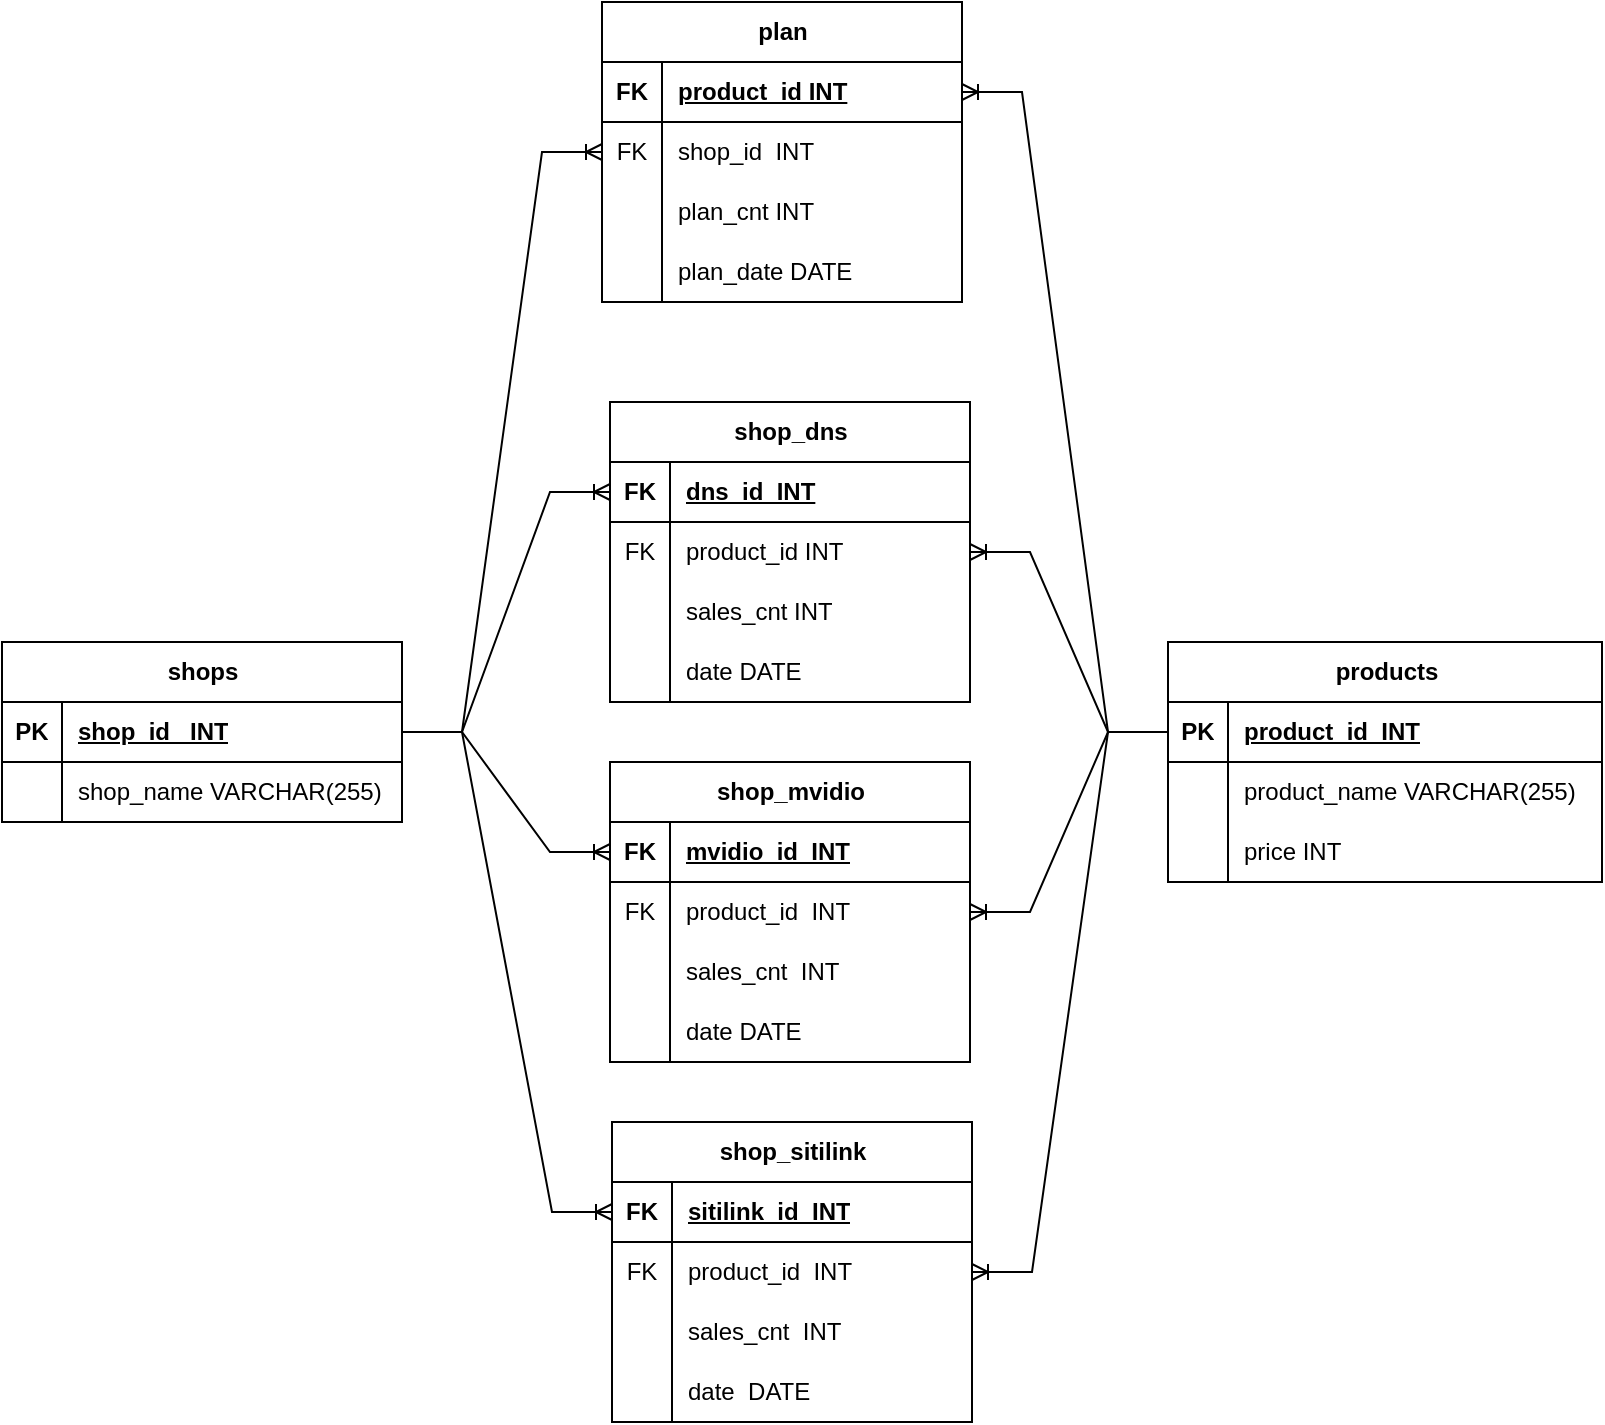<mxfile version="21.6.5" type="device">
  <diagram name="Страница 1" id="5ns4O1ceVgVKOZMd0llg">
    <mxGraphModel dx="617" dy="574" grid="1" gridSize="10" guides="1" tooltips="1" connect="1" arrows="1" fold="1" page="1" pageScale="1" pageWidth="827" pageHeight="1169" math="0" shadow="0">
      <root>
        <mxCell id="0" />
        <mxCell id="1" parent="0" />
        <mxCell id="3EfL1Q0BIBW2Nhdq6o2w-1" value="shops" style="shape=table;startSize=30;container=1;collapsible=1;childLayout=tableLayout;fixedRows=1;rowLines=0;fontStyle=1;align=center;resizeLast=1;html=1;" parent="1" vertex="1">
          <mxGeometry x="20" y="360" width="200" height="90" as="geometry" />
        </mxCell>
        <mxCell id="3EfL1Q0BIBW2Nhdq6o2w-2" value="" style="shape=tableRow;horizontal=0;startSize=0;swimlaneHead=0;swimlaneBody=0;fillColor=none;collapsible=0;dropTarget=0;points=[[0,0.5],[1,0.5]];portConstraint=eastwest;top=0;left=0;right=0;bottom=1;" parent="3EfL1Q0BIBW2Nhdq6o2w-1" vertex="1">
          <mxGeometry y="30" width="200" height="30" as="geometry" />
        </mxCell>
        <mxCell id="3EfL1Q0BIBW2Nhdq6o2w-3" value="PK" style="shape=partialRectangle;connectable=0;fillColor=none;top=0;left=0;bottom=0;right=0;fontStyle=1;overflow=hidden;whiteSpace=wrap;html=1;" parent="3EfL1Q0BIBW2Nhdq6o2w-2" vertex="1">
          <mxGeometry width="30" height="30" as="geometry">
            <mxRectangle width="30" height="30" as="alternateBounds" />
          </mxGeometry>
        </mxCell>
        <mxCell id="3EfL1Q0BIBW2Nhdq6o2w-4" value="shop_id&amp;nbsp; &amp;nbsp;INT" style="shape=partialRectangle;connectable=0;fillColor=none;top=0;left=0;bottom=0;right=0;align=left;spacingLeft=6;fontStyle=5;overflow=hidden;whiteSpace=wrap;html=1;" parent="3EfL1Q0BIBW2Nhdq6o2w-2" vertex="1">
          <mxGeometry x="30" width="170" height="30" as="geometry">
            <mxRectangle width="170" height="30" as="alternateBounds" />
          </mxGeometry>
        </mxCell>
        <mxCell id="3EfL1Q0BIBW2Nhdq6o2w-5" value="" style="shape=tableRow;horizontal=0;startSize=0;swimlaneHead=0;swimlaneBody=0;fillColor=none;collapsible=0;dropTarget=0;points=[[0,0.5],[1,0.5]];portConstraint=eastwest;top=0;left=0;right=0;bottom=0;" parent="3EfL1Q0BIBW2Nhdq6o2w-1" vertex="1">
          <mxGeometry y="60" width="200" height="30" as="geometry" />
        </mxCell>
        <mxCell id="3EfL1Q0BIBW2Nhdq6o2w-6" value="" style="shape=partialRectangle;connectable=0;fillColor=none;top=0;left=0;bottom=0;right=0;editable=1;overflow=hidden;whiteSpace=wrap;html=1;" parent="3EfL1Q0BIBW2Nhdq6o2w-5" vertex="1">
          <mxGeometry width="30" height="30" as="geometry">
            <mxRectangle width="30" height="30" as="alternateBounds" />
          </mxGeometry>
        </mxCell>
        <mxCell id="3EfL1Q0BIBW2Nhdq6o2w-7" value="shop_name VARCHAR(255)" style="shape=partialRectangle;connectable=0;fillColor=none;top=0;left=0;bottom=0;right=0;align=left;spacingLeft=6;overflow=hidden;whiteSpace=wrap;html=1;" parent="3EfL1Q0BIBW2Nhdq6o2w-5" vertex="1">
          <mxGeometry x="30" width="170" height="30" as="geometry">
            <mxRectangle width="170" height="30" as="alternateBounds" />
          </mxGeometry>
        </mxCell>
        <mxCell id="PL4fY6KddKB2gax7q2fg-1" value="plan" style="shape=table;startSize=30;container=1;collapsible=1;childLayout=tableLayout;fixedRows=1;rowLines=0;fontStyle=1;align=center;resizeLast=1;html=1;" vertex="1" parent="1">
          <mxGeometry x="320" y="40" width="180" height="150" as="geometry" />
        </mxCell>
        <mxCell id="PL4fY6KddKB2gax7q2fg-2" value="" style="shape=tableRow;horizontal=0;startSize=0;swimlaneHead=0;swimlaneBody=0;fillColor=none;collapsible=0;dropTarget=0;points=[[0,0.5],[1,0.5]];portConstraint=eastwest;top=0;left=0;right=0;bottom=1;" vertex="1" parent="PL4fY6KddKB2gax7q2fg-1">
          <mxGeometry y="30" width="180" height="30" as="geometry" />
        </mxCell>
        <mxCell id="PL4fY6KddKB2gax7q2fg-3" value="FK" style="shape=partialRectangle;connectable=0;fillColor=none;top=0;left=0;bottom=0;right=0;fontStyle=1;overflow=hidden;whiteSpace=wrap;html=1;" vertex="1" parent="PL4fY6KddKB2gax7q2fg-2">
          <mxGeometry width="30" height="30" as="geometry">
            <mxRectangle width="30" height="30" as="alternateBounds" />
          </mxGeometry>
        </mxCell>
        <mxCell id="PL4fY6KddKB2gax7q2fg-4" value="product_id INT" style="shape=partialRectangle;connectable=0;fillColor=none;top=0;left=0;bottom=0;right=0;align=left;spacingLeft=6;fontStyle=5;overflow=hidden;whiteSpace=wrap;html=1;" vertex="1" parent="PL4fY6KddKB2gax7q2fg-2">
          <mxGeometry x="30" width="150" height="30" as="geometry">
            <mxRectangle width="150" height="30" as="alternateBounds" />
          </mxGeometry>
        </mxCell>
        <mxCell id="PL4fY6KddKB2gax7q2fg-5" value="" style="shape=tableRow;horizontal=0;startSize=0;swimlaneHead=0;swimlaneBody=0;fillColor=none;collapsible=0;dropTarget=0;points=[[0,0.5],[1,0.5]];portConstraint=eastwest;top=0;left=0;right=0;bottom=0;" vertex="1" parent="PL4fY6KddKB2gax7q2fg-1">
          <mxGeometry y="60" width="180" height="30" as="geometry" />
        </mxCell>
        <mxCell id="PL4fY6KddKB2gax7q2fg-6" value="FK" style="shape=partialRectangle;connectable=0;fillColor=none;top=0;left=0;bottom=0;right=0;editable=1;overflow=hidden;whiteSpace=wrap;html=1;" vertex="1" parent="PL4fY6KddKB2gax7q2fg-5">
          <mxGeometry width="30" height="30" as="geometry">
            <mxRectangle width="30" height="30" as="alternateBounds" />
          </mxGeometry>
        </mxCell>
        <mxCell id="PL4fY6KddKB2gax7q2fg-7" value="shop_id&amp;nbsp; INT" style="shape=partialRectangle;connectable=0;fillColor=none;top=0;left=0;bottom=0;right=0;align=left;spacingLeft=6;overflow=hidden;whiteSpace=wrap;html=1;" vertex="1" parent="PL4fY6KddKB2gax7q2fg-5">
          <mxGeometry x="30" width="150" height="30" as="geometry">
            <mxRectangle width="150" height="30" as="alternateBounds" />
          </mxGeometry>
        </mxCell>
        <mxCell id="PL4fY6KddKB2gax7q2fg-8" value="" style="shape=tableRow;horizontal=0;startSize=0;swimlaneHead=0;swimlaneBody=0;fillColor=none;collapsible=0;dropTarget=0;points=[[0,0.5],[1,0.5]];portConstraint=eastwest;top=0;left=0;right=0;bottom=0;" vertex="1" parent="PL4fY6KddKB2gax7q2fg-1">
          <mxGeometry y="90" width="180" height="30" as="geometry" />
        </mxCell>
        <mxCell id="PL4fY6KddKB2gax7q2fg-9" value="" style="shape=partialRectangle;connectable=0;fillColor=none;top=0;left=0;bottom=0;right=0;editable=1;overflow=hidden;whiteSpace=wrap;html=1;" vertex="1" parent="PL4fY6KddKB2gax7q2fg-8">
          <mxGeometry width="30" height="30" as="geometry">
            <mxRectangle width="30" height="30" as="alternateBounds" />
          </mxGeometry>
        </mxCell>
        <mxCell id="PL4fY6KddKB2gax7q2fg-10" value="plan_cnt INT" style="shape=partialRectangle;connectable=0;fillColor=none;top=0;left=0;bottom=0;right=0;align=left;spacingLeft=6;overflow=hidden;whiteSpace=wrap;html=1;" vertex="1" parent="PL4fY6KddKB2gax7q2fg-8">
          <mxGeometry x="30" width="150" height="30" as="geometry">
            <mxRectangle width="150" height="30" as="alternateBounds" />
          </mxGeometry>
        </mxCell>
        <mxCell id="PL4fY6KddKB2gax7q2fg-11" value="" style="shape=tableRow;horizontal=0;startSize=0;swimlaneHead=0;swimlaneBody=0;fillColor=none;collapsible=0;dropTarget=0;points=[[0,0.5],[1,0.5]];portConstraint=eastwest;top=0;left=0;right=0;bottom=0;" vertex="1" parent="PL4fY6KddKB2gax7q2fg-1">
          <mxGeometry y="120" width="180" height="30" as="geometry" />
        </mxCell>
        <mxCell id="PL4fY6KddKB2gax7q2fg-12" value="" style="shape=partialRectangle;connectable=0;fillColor=none;top=0;left=0;bottom=0;right=0;editable=1;overflow=hidden;whiteSpace=wrap;html=1;" vertex="1" parent="PL4fY6KddKB2gax7q2fg-11">
          <mxGeometry width="30" height="30" as="geometry">
            <mxRectangle width="30" height="30" as="alternateBounds" />
          </mxGeometry>
        </mxCell>
        <mxCell id="PL4fY6KddKB2gax7q2fg-13" value="plan_date DATE" style="shape=partialRectangle;connectable=0;fillColor=none;top=0;left=0;bottom=0;right=0;align=left;spacingLeft=6;overflow=hidden;whiteSpace=wrap;html=1;" vertex="1" parent="PL4fY6KddKB2gax7q2fg-11">
          <mxGeometry x="30" width="150" height="30" as="geometry">
            <mxRectangle width="150" height="30" as="alternateBounds" />
          </mxGeometry>
        </mxCell>
        <mxCell id="PL4fY6KddKB2gax7q2fg-14" value="shop_dns" style="shape=table;startSize=30;container=1;collapsible=1;childLayout=tableLayout;fixedRows=1;rowLines=0;fontStyle=1;align=center;resizeLast=1;html=1;" vertex="1" parent="1">
          <mxGeometry x="324" y="240" width="180" height="150" as="geometry" />
        </mxCell>
        <mxCell id="PL4fY6KddKB2gax7q2fg-15" value="" style="shape=tableRow;horizontal=0;startSize=0;swimlaneHead=0;swimlaneBody=0;fillColor=none;collapsible=0;dropTarget=0;points=[[0,0.5],[1,0.5]];portConstraint=eastwest;top=0;left=0;right=0;bottom=1;" vertex="1" parent="PL4fY6KddKB2gax7q2fg-14">
          <mxGeometry y="30" width="180" height="30" as="geometry" />
        </mxCell>
        <mxCell id="PL4fY6KddKB2gax7q2fg-16" value="FK" style="shape=partialRectangle;connectable=0;fillColor=none;top=0;left=0;bottom=0;right=0;fontStyle=1;overflow=hidden;whiteSpace=wrap;html=1;" vertex="1" parent="PL4fY6KddKB2gax7q2fg-15">
          <mxGeometry width="30" height="30" as="geometry">
            <mxRectangle width="30" height="30" as="alternateBounds" />
          </mxGeometry>
        </mxCell>
        <mxCell id="PL4fY6KddKB2gax7q2fg-17" value="dns_id&amp;nbsp; INT" style="shape=partialRectangle;connectable=0;fillColor=none;top=0;left=0;bottom=0;right=0;align=left;spacingLeft=6;fontStyle=5;overflow=hidden;whiteSpace=wrap;html=1;" vertex="1" parent="PL4fY6KddKB2gax7q2fg-15">
          <mxGeometry x="30" width="150" height="30" as="geometry">
            <mxRectangle width="150" height="30" as="alternateBounds" />
          </mxGeometry>
        </mxCell>
        <mxCell id="PL4fY6KddKB2gax7q2fg-18" value="" style="shape=tableRow;horizontal=0;startSize=0;swimlaneHead=0;swimlaneBody=0;fillColor=none;collapsible=0;dropTarget=0;points=[[0,0.5],[1,0.5]];portConstraint=eastwest;top=0;left=0;right=0;bottom=0;" vertex="1" parent="PL4fY6KddKB2gax7q2fg-14">
          <mxGeometry y="60" width="180" height="30" as="geometry" />
        </mxCell>
        <mxCell id="PL4fY6KddKB2gax7q2fg-19" value="FK" style="shape=partialRectangle;connectable=0;fillColor=none;top=0;left=0;bottom=0;right=0;editable=1;overflow=hidden;whiteSpace=wrap;html=1;" vertex="1" parent="PL4fY6KddKB2gax7q2fg-18">
          <mxGeometry width="30" height="30" as="geometry">
            <mxRectangle width="30" height="30" as="alternateBounds" />
          </mxGeometry>
        </mxCell>
        <mxCell id="PL4fY6KddKB2gax7q2fg-20" value="product_id INT" style="shape=partialRectangle;connectable=0;fillColor=none;top=0;left=0;bottom=0;right=0;align=left;spacingLeft=6;overflow=hidden;whiteSpace=wrap;html=1;" vertex="1" parent="PL4fY6KddKB2gax7q2fg-18">
          <mxGeometry x="30" width="150" height="30" as="geometry">
            <mxRectangle width="150" height="30" as="alternateBounds" />
          </mxGeometry>
        </mxCell>
        <mxCell id="PL4fY6KddKB2gax7q2fg-21" value="" style="shape=tableRow;horizontal=0;startSize=0;swimlaneHead=0;swimlaneBody=0;fillColor=none;collapsible=0;dropTarget=0;points=[[0,0.5],[1,0.5]];portConstraint=eastwest;top=0;left=0;right=0;bottom=0;" vertex="1" parent="PL4fY6KddKB2gax7q2fg-14">
          <mxGeometry y="90" width="180" height="30" as="geometry" />
        </mxCell>
        <mxCell id="PL4fY6KddKB2gax7q2fg-22" value="" style="shape=partialRectangle;connectable=0;fillColor=none;top=0;left=0;bottom=0;right=0;editable=1;overflow=hidden;whiteSpace=wrap;html=1;" vertex="1" parent="PL4fY6KddKB2gax7q2fg-21">
          <mxGeometry width="30" height="30" as="geometry">
            <mxRectangle width="30" height="30" as="alternateBounds" />
          </mxGeometry>
        </mxCell>
        <mxCell id="PL4fY6KddKB2gax7q2fg-23" value="sales_cnt INT" style="shape=partialRectangle;connectable=0;fillColor=none;top=0;left=0;bottom=0;right=0;align=left;spacingLeft=6;overflow=hidden;whiteSpace=wrap;html=1;" vertex="1" parent="PL4fY6KddKB2gax7q2fg-21">
          <mxGeometry x="30" width="150" height="30" as="geometry">
            <mxRectangle width="150" height="30" as="alternateBounds" />
          </mxGeometry>
        </mxCell>
        <mxCell id="PL4fY6KddKB2gax7q2fg-24" value="" style="shape=tableRow;horizontal=0;startSize=0;swimlaneHead=0;swimlaneBody=0;fillColor=none;collapsible=0;dropTarget=0;points=[[0,0.5],[1,0.5]];portConstraint=eastwest;top=0;left=0;right=0;bottom=0;" vertex="1" parent="PL4fY6KddKB2gax7q2fg-14">
          <mxGeometry y="120" width="180" height="30" as="geometry" />
        </mxCell>
        <mxCell id="PL4fY6KddKB2gax7q2fg-25" value="" style="shape=partialRectangle;connectable=0;fillColor=none;top=0;left=0;bottom=0;right=0;editable=1;overflow=hidden;whiteSpace=wrap;html=1;" vertex="1" parent="PL4fY6KddKB2gax7q2fg-24">
          <mxGeometry width="30" height="30" as="geometry">
            <mxRectangle width="30" height="30" as="alternateBounds" />
          </mxGeometry>
        </mxCell>
        <mxCell id="PL4fY6KddKB2gax7q2fg-26" value="date DATE" style="shape=partialRectangle;connectable=0;fillColor=none;top=0;left=0;bottom=0;right=0;align=left;spacingLeft=6;overflow=hidden;whiteSpace=wrap;html=1;" vertex="1" parent="PL4fY6KddKB2gax7q2fg-24">
          <mxGeometry x="30" width="150" height="30" as="geometry">
            <mxRectangle width="150" height="30" as="alternateBounds" />
          </mxGeometry>
        </mxCell>
        <mxCell id="PL4fY6KddKB2gax7q2fg-27" value="shop_mvidio" style="shape=table;startSize=30;container=1;collapsible=1;childLayout=tableLayout;fixedRows=1;rowLines=0;fontStyle=1;align=center;resizeLast=1;html=1;" vertex="1" parent="1">
          <mxGeometry x="324" y="420" width="180" height="150" as="geometry" />
        </mxCell>
        <mxCell id="PL4fY6KddKB2gax7q2fg-28" value="" style="shape=tableRow;horizontal=0;startSize=0;swimlaneHead=0;swimlaneBody=0;fillColor=none;collapsible=0;dropTarget=0;points=[[0,0.5],[1,0.5]];portConstraint=eastwest;top=0;left=0;right=0;bottom=1;" vertex="1" parent="PL4fY6KddKB2gax7q2fg-27">
          <mxGeometry y="30" width="180" height="30" as="geometry" />
        </mxCell>
        <mxCell id="PL4fY6KddKB2gax7q2fg-29" value="FK" style="shape=partialRectangle;connectable=0;fillColor=none;top=0;left=0;bottom=0;right=0;fontStyle=1;overflow=hidden;whiteSpace=wrap;html=1;" vertex="1" parent="PL4fY6KddKB2gax7q2fg-28">
          <mxGeometry width="30" height="30" as="geometry">
            <mxRectangle width="30" height="30" as="alternateBounds" />
          </mxGeometry>
        </mxCell>
        <mxCell id="PL4fY6KddKB2gax7q2fg-30" value="mvidio_id&amp;nbsp; INT" style="shape=partialRectangle;connectable=0;fillColor=none;top=0;left=0;bottom=0;right=0;align=left;spacingLeft=6;fontStyle=5;overflow=hidden;whiteSpace=wrap;html=1;" vertex="1" parent="PL4fY6KddKB2gax7q2fg-28">
          <mxGeometry x="30" width="150" height="30" as="geometry">
            <mxRectangle width="150" height="30" as="alternateBounds" />
          </mxGeometry>
        </mxCell>
        <mxCell id="PL4fY6KddKB2gax7q2fg-31" value="" style="shape=tableRow;horizontal=0;startSize=0;swimlaneHead=0;swimlaneBody=0;fillColor=none;collapsible=0;dropTarget=0;points=[[0,0.5],[1,0.5]];portConstraint=eastwest;top=0;left=0;right=0;bottom=0;" vertex="1" parent="PL4fY6KddKB2gax7q2fg-27">
          <mxGeometry y="60" width="180" height="30" as="geometry" />
        </mxCell>
        <mxCell id="PL4fY6KddKB2gax7q2fg-32" value="FK" style="shape=partialRectangle;connectable=0;fillColor=none;top=0;left=0;bottom=0;right=0;editable=1;overflow=hidden;whiteSpace=wrap;html=1;" vertex="1" parent="PL4fY6KddKB2gax7q2fg-31">
          <mxGeometry width="30" height="30" as="geometry">
            <mxRectangle width="30" height="30" as="alternateBounds" />
          </mxGeometry>
        </mxCell>
        <mxCell id="PL4fY6KddKB2gax7q2fg-33" value="product_id&amp;nbsp; INT" style="shape=partialRectangle;connectable=0;fillColor=none;top=0;left=0;bottom=0;right=0;align=left;spacingLeft=6;overflow=hidden;whiteSpace=wrap;html=1;" vertex="1" parent="PL4fY6KddKB2gax7q2fg-31">
          <mxGeometry x="30" width="150" height="30" as="geometry">
            <mxRectangle width="150" height="30" as="alternateBounds" />
          </mxGeometry>
        </mxCell>
        <mxCell id="PL4fY6KddKB2gax7q2fg-34" value="" style="shape=tableRow;horizontal=0;startSize=0;swimlaneHead=0;swimlaneBody=0;fillColor=none;collapsible=0;dropTarget=0;points=[[0,0.5],[1,0.5]];portConstraint=eastwest;top=0;left=0;right=0;bottom=0;" vertex="1" parent="PL4fY6KddKB2gax7q2fg-27">
          <mxGeometry y="90" width="180" height="30" as="geometry" />
        </mxCell>
        <mxCell id="PL4fY6KddKB2gax7q2fg-35" value="" style="shape=partialRectangle;connectable=0;fillColor=none;top=0;left=0;bottom=0;right=0;editable=1;overflow=hidden;whiteSpace=wrap;html=1;" vertex="1" parent="PL4fY6KddKB2gax7q2fg-34">
          <mxGeometry width="30" height="30" as="geometry">
            <mxRectangle width="30" height="30" as="alternateBounds" />
          </mxGeometry>
        </mxCell>
        <mxCell id="PL4fY6KddKB2gax7q2fg-36" value="sales_cnt&amp;nbsp; INT" style="shape=partialRectangle;connectable=0;fillColor=none;top=0;left=0;bottom=0;right=0;align=left;spacingLeft=6;overflow=hidden;whiteSpace=wrap;html=1;" vertex="1" parent="PL4fY6KddKB2gax7q2fg-34">
          <mxGeometry x="30" width="150" height="30" as="geometry">
            <mxRectangle width="150" height="30" as="alternateBounds" />
          </mxGeometry>
        </mxCell>
        <mxCell id="PL4fY6KddKB2gax7q2fg-37" value="" style="shape=tableRow;horizontal=0;startSize=0;swimlaneHead=0;swimlaneBody=0;fillColor=none;collapsible=0;dropTarget=0;points=[[0,0.5],[1,0.5]];portConstraint=eastwest;top=0;left=0;right=0;bottom=0;" vertex="1" parent="PL4fY6KddKB2gax7q2fg-27">
          <mxGeometry y="120" width="180" height="30" as="geometry" />
        </mxCell>
        <mxCell id="PL4fY6KddKB2gax7q2fg-38" value="" style="shape=partialRectangle;connectable=0;fillColor=none;top=0;left=0;bottom=0;right=0;editable=1;overflow=hidden;whiteSpace=wrap;html=1;" vertex="1" parent="PL4fY6KddKB2gax7q2fg-37">
          <mxGeometry width="30" height="30" as="geometry">
            <mxRectangle width="30" height="30" as="alternateBounds" />
          </mxGeometry>
        </mxCell>
        <mxCell id="PL4fY6KddKB2gax7q2fg-39" value="date DATE" style="shape=partialRectangle;connectable=0;fillColor=none;top=0;left=0;bottom=0;right=0;align=left;spacingLeft=6;overflow=hidden;whiteSpace=wrap;html=1;" vertex="1" parent="PL4fY6KddKB2gax7q2fg-37">
          <mxGeometry x="30" width="150" height="30" as="geometry">
            <mxRectangle width="150" height="30" as="alternateBounds" />
          </mxGeometry>
        </mxCell>
        <mxCell id="PL4fY6KddKB2gax7q2fg-40" value="shop_sitilink" style="shape=table;startSize=30;container=1;collapsible=1;childLayout=tableLayout;fixedRows=1;rowLines=0;fontStyle=1;align=center;resizeLast=1;html=1;" vertex="1" parent="1">
          <mxGeometry x="325" y="600" width="180" height="150" as="geometry" />
        </mxCell>
        <mxCell id="PL4fY6KddKB2gax7q2fg-41" value="" style="shape=tableRow;horizontal=0;startSize=0;swimlaneHead=0;swimlaneBody=0;fillColor=none;collapsible=0;dropTarget=0;points=[[0,0.5],[1,0.5]];portConstraint=eastwest;top=0;left=0;right=0;bottom=1;" vertex="1" parent="PL4fY6KddKB2gax7q2fg-40">
          <mxGeometry y="30" width="180" height="30" as="geometry" />
        </mxCell>
        <mxCell id="PL4fY6KddKB2gax7q2fg-42" value="FK" style="shape=partialRectangle;connectable=0;fillColor=none;top=0;left=0;bottom=0;right=0;fontStyle=1;overflow=hidden;whiteSpace=wrap;html=1;" vertex="1" parent="PL4fY6KddKB2gax7q2fg-41">
          <mxGeometry width="30" height="30" as="geometry">
            <mxRectangle width="30" height="30" as="alternateBounds" />
          </mxGeometry>
        </mxCell>
        <mxCell id="PL4fY6KddKB2gax7q2fg-43" value="sitilink_id&amp;nbsp; INT" style="shape=partialRectangle;connectable=0;fillColor=none;top=0;left=0;bottom=0;right=0;align=left;spacingLeft=6;fontStyle=5;overflow=hidden;whiteSpace=wrap;html=1;" vertex="1" parent="PL4fY6KddKB2gax7q2fg-41">
          <mxGeometry x="30" width="150" height="30" as="geometry">
            <mxRectangle width="150" height="30" as="alternateBounds" />
          </mxGeometry>
        </mxCell>
        <mxCell id="PL4fY6KddKB2gax7q2fg-44" value="" style="shape=tableRow;horizontal=0;startSize=0;swimlaneHead=0;swimlaneBody=0;fillColor=none;collapsible=0;dropTarget=0;points=[[0,0.5],[1,0.5]];portConstraint=eastwest;top=0;left=0;right=0;bottom=0;" vertex="1" parent="PL4fY6KddKB2gax7q2fg-40">
          <mxGeometry y="60" width="180" height="30" as="geometry" />
        </mxCell>
        <mxCell id="PL4fY6KddKB2gax7q2fg-45" value="FK" style="shape=partialRectangle;connectable=0;fillColor=none;top=0;left=0;bottom=0;right=0;editable=1;overflow=hidden;whiteSpace=wrap;html=1;" vertex="1" parent="PL4fY6KddKB2gax7q2fg-44">
          <mxGeometry width="30" height="30" as="geometry">
            <mxRectangle width="30" height="30" as="alternateBounds" />
          </mxGeometry>
        </mxCell>
        <mxCell id="PL4fY6KddKB2gax7q2fg-46" value="product_id&amp;nbsp; INT" style="shape=partialRectangle;connectable=0;fillColor=none;top=0;left=0;bottom=0;right=0;align=left;spacingLeft=6;overflow=hidden;whiteSpace=wrap;html=1;" vertex="1" parent="PL4fY6KddKB2gax7q2fg-44">
          <mxGeometry x="30" width="150" height="30" as="geometry">
            <mxRectangle width="150" height="30" as="alternateBounds" />
          </mxGeometry>
        </mxCell>
        <mxCell id="PL4fY6KddKB2gax7q2fg-47" value="" style="shape=tableRow;horizontal=0;startSize=0;swimlaneHead=0;swimlaneBody=0;fillColor=none;collapsible=0;dropTarget=0;points=[[0,0.5],[1,0.5]];portConstraint=eastwest;top=0;left=0;right=0;bottom=0;" vertex="1" parent="PL4fY6KddKB2gax7q2fg-40">
          <mxGeometry y="90" width="180" height="30" as="geometry" />
        </mxCell>
        <mxCell id="PL4fY6KddKB2gax7q2fg-48" value="" style="shape=partialRectangle;connectable=0;fillColor=none;top=0;left=0;bottom=0;right=0;editable=1;overflow=hidden;whiteSpace=wrap;html=1;" vertex="1" parent="PL4fY6KddKB2gax7q2fg-47">
          <mxGeometry width="30" height="30" as="geometry">
            <mxRectangle width="30" height="30" as="alternateBounds" />
          </mxGeometry>
        </mxCell>
        <mxCell id="PL4fY6KddKB2gax7q2fg-49" value="sales_cnt&amp;nbsp; INT" style="shape=partialRectangle;connectable=0;fillColor=none;top=0;left=0;bottom=0;right=0;align=left;spacingLeft=6;overflow=hidden;whiteSpace=wrap;html=1;" vertex="1" parent="PL4fY6KddKB2gax7q2fg-47">
          <mxGeometry x="30" width="150" height="30" as="geometry">
            <mxRectangle width="150" height="30" as="alternateBounds" />
          </mxGeometry>
        </mxCell>
        <mxCell id="PL4fY6KddKB2gax7q2fg-50" value="" style="shape=tableRow;horizontal=0;startSize=0;swimlaneHead=0;swimlaneBody=0;fillColor=none;collapsible=0;dropTarget=0;points=[[0,0.5],[1,0.5]];portConstraint=eastwest;top=0;left=0;right=0;bottom=0;" vertex="1" parent="PL4fY6KddKB2gax7q2fg-40">
          <mxGeometry y="120" width="180" height="30" as="geometry" />
        </mxCell>
        <mxCell id="PL4fY6KddKB2gax7q2fg-51" value="" style="shape=partialRectangle;connectable=0;fillColor=none;top=0;left=0;bottom=0;right=0;editable=1;overflow=hidden;whiteSpace=wrap;html=1;" vertex="1" parent="PL4fY6KddKB2gax7q2fg-50">
          <mxGeometry width="30" height="30" as="geometry">
            <mxRectangle width="30" height="30" as="alternateBounds" />
          </mxGeometry>
        </mxCell>
        <mxCell id="PL4fY6KddKB2gax7q2fg-52" value="date&amp;nbsp; DATE" style="shape=partialRectangle;connectable=0;fillColor=none;top=0;left=0;bottom=0;right=0;align=left;spacingLeft=6;overflow=hidden;whiteSpace=wrap;html=1;" vertex="1" parent="PL4fY6KddKB2gax7q2fg-50">
          <mxGeometry x="30" width="150" height="30" as="geometry">
            <mxRectangle width="150" height="30" as="alternateBounds" />
          </mxGeometry>
        </mxCell>
        <mxCell id="PL4fY6KddKB2gax7q2fg-53" value="products" style="shape=table;startSize=30;container=1;collapsible=1;childLayout=tableLayout;fixedRows=1;rowLines=0;fontStyle=1;align=center;resizeLast=1;html=1;" vertex="1" parent="1">
          <mxGeometry x="603" y="360" width="217" height="120" as="geometry" />
        </mxCell>
        <mxCell id="PL4fY6KddKB2gax7q2fg-54" value="" style="shape=tableRow;horizontal=0;startSize=0;swimlaneHead=0;swimlaneBody=0;fillColor=none;collapsible=0;dropTarget=0;points=[[0,0.5],[1,0.5]];portConstraint=eastwest;top=0;left=0;right=0;bottom=1;" vertex="1" parent="PL4fY6KddKB2gax7q2fg-53">
          <mxGeometry y="30" width="217" height="30" as="geometry" />
        </mxCell>
        <mxCell id="PL4fY6KddKB2gax7q2fg-55" value="PK" style="shape=partialRectangle;connectable=0;fillColor=none;top=0;left=0;bottom=0;right=0;fontStyle=1;overflow=hidden;whiteSpace=wrap;html=1;" vertex="1" parent="PL4fY6KddKB2gax7q2fg-54">
          <mxGeometry width="30" height="30" as="geometry">
            <mxRectangle width="30" height="30" as="alternateBounds" />
          </mxGeometry>
        </mxCell>
        <mxCell id="PL4fY6KddKB2gax7q2fg-56" value="product_id&amp;nbsp; INT" style="shape=partialRectangle;connectable=0;fillColor=none;top=0;left=0;bottom=0;right=0;align=left;spacingLeft=6;fontStyle=5;overflow=hidden;whiteSpace=wrap;html=1;" vertex="1" parent="PL4fY6KddKB2gax7q2fg-54">
          <mxGeometry x="30" width="187" height="30" as="geometry">
            <mxRectangle width="187" height="30" as="alternateBounds" />
          </mxGeometry>
        </mxCell>
        <mxCell id="PL4fY6KddKB2gax7q2fg-57" value="" style="shape=tableRow;horizontal=0;startSize=0;swimlaneHead=0;swimlaneBody=0;fillColor=none;collapsible=0;dropTarget=0;points=[[0,0.5],[1,0.5]];portConstraint=eastwest;top=0;left=0;right=0;bottom=0;" vertex="1" parent="PL4fY6KddKB2gax7q2fg-53">
          <mxGeometry y="60" width="217" height="30" as="geometry" />
        </mxCell>
        <mxCell id="PL4fY6KddKB2gax7q2fg-58" value="" style="shape=partialRectangle;connectable=0;fillColor=none;top=0;left=0;bottom=0;right=0;editable=1;overflow=hidden;whiteSpace=wrap;html=1;" vertex="1" parent="PL4fY6KddKB2gax7q2fg-57">
          <mxGeometry width="30" height="30" as="geometry">
            <mxRectangle width="30" height="30" as="alternateBounds" />
          </mxGeometry>
        </mxCell>
        <mxCell id="PL4fY6KddKB2gax7q2fg-59" value="product_name VARCHAR(255)" style="shape=partialRectangle;connectable=0;fillColor=none;top=0;left=0;bottom=0;right=0;align=left;spacingLeft=6;overflow=hidden;whiteSpace=wrap;html=1;" vertex="1" parent="PL4fY6KddKB2gax7q2fg-57">
          <mxGeometry x="30" width="187" height="30" as="geometry">
            <mxRectangle width="187" height="30" as="alternateBounds" />
          </mxGeometry>
        </mxCell>
        <mxCell id="PL4fY6KddKB2gax7q2fg-60" value="" style="shape=tableRow;horizontal=0;startSize=0;swimlaneHead=0;swimlaneBody=0;fillColor=none;collapsible=0;dropTarget=0;points=[[0,0.5],[1,0.5]];portConstraint=eastwest;top=0;left=0;right=0;bottom=0;" vertex="1" parent="PL4fY6KddKB2gax7q2fg-53">
          <mxGeometry y="90" width="217" height="30" as="geometry" />
        </mxCell>
        <mxCell id="PL4fY6KddKB2gax7q2fg-61" value="" style="shape=partialRectangle;connectable=0;fillColor=none;top=0;left=0;bottom=0;right=0;editable=1;overflow=hidden;whiteSpace=wrap;html=1;" vertex="1" parent="PL4fY6KddKB2gax7q2fg-60">
          <mxGeometry width="30" height="30" as="geometry">
            <mxRectangle width="30" height="30" as="alternateBounds" />
          </mxGeometry>
        </mxCell>
        <mxCell id="PL4fY6KddKB2gax7q2fg-62" value="price INT" style="shape=partialRectangle;connectable=0;fillColor=none;top=0;left=0;bottom=0;right=0;align=left;spacingLeft=6;overflow=hidden;whiteSpace=wrap;html=1;" vertex="1" parent="PL4fY6KddKB2gax7q2fg-60">
          <mxGeometry x="30" width="187" height="30" as="geometry">
            <mxRectangle width="187" height="30" as="alternateBounds" />
          </mxGeometry>
        </mxCell>
        <mxCell id="PL4fY6KddKB2gax7q2fg-66" value="" style="edgeStyle=entityRelationEdgeStyle;fontSize=12;html=1;endArrow=ERoneToMany;rounded=0;exitX=1;exitY=0.5;exitDx=0;exitDy=0;entryX=0;entryY=0.5;entryDx=0;entryDy=0;" edge="1" parent="1" source="3EfL1Q0BIBW2Nhdq6o2w-2" target="PL4fY6KddKB2gax7q2fg-5">
          <mxGeometry width="100" height="100" relative="1" as="geometry">
            <mxPoint x="340" y="400" as="sourcePoint" />
            <mxPoint x="440" y="300" as="targetPoint" />
          </mxGeometry>
        </mxCell>
        <mxCell id="PL4fY6KddKB2gax7q2fg-71" value="" style="edgeStyle=entityRelationEdgeStyle;fontSize=12;html=1;endArrow=ERoneToMany;rounded=0;exitX=1;exitY=0.5;exitDx=0;exitDy=0;entryX=0;entryY=0.5;entryDx=0;entryDy=0;" edge="1" parent="1" source="3EfL1Q0BIBW2Nhdq6o2w-2" target="PL4fY6KddKB2gax7q2fg-15">
          <mxGeometry width="100" height="100" relative="1" as="geometry">
            <mxPoint x="340" y="440" as="sourcePoint" />
            <mxPoint x="440" y="340" as="targetPoint" />
          </mxGeometry>
        </mxCell>
        <mxCell id="PL4fY6KddKB2gax7q2fg-72" value="" style="edgeStyle=entityRelationEdgeStyle;fontSize=12;html=1;endArrow=ERoneToMany;rounded=0;exitX=1;exitY=0.5;exitDx=0;exitDy=0;entryX=0;entryY=0.5;entryDx=0;entryDy=0;" edge="1" parent="1" source="3EfL1Q0BIBW2Nhdq6o2w-2" target="PL4fY6KddKB2gax7q2fg-28">
          <mxGeometry width="100" height="100" relative="1" as="geometry">
            <mxPoint x="240" y="415" as="sourcePoint" />
            <mxPoint x="334" y="295" as="targetPoint" />
          </mxGeometry>
        </mxCell>
        <mxCell id="PL4fY6KddKB2gax7q2fg-73" value="" style="edgeStyle=entityRelationEdgeStyle;fontSize=12;html=1;endArrow=ERoneToMany;rounded=0;exitX=1;exitY=0.5;exitDx=0;exitDy=0;entryX=0;entryY=0.5;entryDx=0;entryDy=0;" edge="1" parent="1" source="3EfL1Q0BIBW2Nhdq6o2w-2" target="PL4fY6KddKB2gax7q2fg-41">
          <mxGeometry width="100" height="100" relative="1" as="geometry">
            <mxPoint x="240" y="415" as="sourcePoint" />
            <mxPoint x="334" y="475" as="targetPoint" />
          </mxGeometry>
        </mxCell>
        <mxCell id="PL4fY6KddKB2gax7q2fg-74" value="" style="edgeStyle=entityRelationEdgeStyle;fontSize=12;html=1;endArrow=ERoneToMany;rounded=0;entryX=1;entryY=0.5;entryDx=0;entryDy=0;exitX=0;exitY=0.5;exitDx=0;exitDy=0;" edge="1" parent="1" source="PL4fY6KddKB2gax7q2fg-54" target="PL4fY6KddKB2gax7q2fg-2">
          <mxGeometry width="100" height="100" relative="1" as="geometry">
            <mxPoint x="560" y="290" as="sourcePoint" />
            <mxPoint x="660" y="190" as="targetPoint" />
          </mxGeometry>
        </mxCell>
        <mxCell id="PL4fY6KddKB2gax7q2fg-75" value="" style="edgeStyle=entityRelationEdgeStyle;fontSize=12;html=1;endArrow=ERoneToMany;rounded=0;exitX=0;exitY=0.5;exitDx=0;exitDy=0;entryX=1;entryY=0.5;entryDx=0;entryDy=0;" edge="1" parent="1" source="PL4fY6KddKB2gax7q2fg-54" target="PL4fY6KddKB2gax7q2fg-18">
          <mxGeometry width="100" height="100" relative="1" as="geometry">
            <mxPoint x="490" y="440" as="sourcePoint" />
            <mxPoint x="590" y="340" as="targetPoint" />
          </mxGeometry>
        </mxCell>
        <mxCell id="PL4fY6KddKB2gax7q2fg-76" value="" style="edgeStyle=entityRelationEdgeStyle;fontSize=12;html=1;endArrow=ERoneToMany;rounded=0;exitX=0;exitY=0.5;exitDx=0;exitDy=0;entryX=1;entryY=0.5;entryDx=0;entryDy=0;" edge="1" parent="1" source="PL4fY6KddKB2gax7q2fg-54" target="PL4fY6KddKB2gax7q2fg-31">
          <mxGeometry width="100" height="100" relative="1" as="geometry">
            <mxPoint x="610" y="415" as="sourcePoint" />
            <mxPoint x="514" y="325" as="targetPoint" />
          </mxGeometry>
        </mxCell>
        <mxCell id="PL4fY6KddKB2gax7q2fg-77" value="" style="edgeStyle=entityRelationEdgeStyle;fontSize=12;html=1;endArrow=ERoneToMany;rounded=0;exitX=0;exitY=0.5;exitDx=0;exitDy=0;entryX=1;entryY=0.5;entryDx=0;entryDy=0;" edge="1" parent="1" source="PL4fY6KddKB2gax7q2fg-54" target="PL4fY6KddKB2gax7q2fg-44">
          <mxGeometry width="100" height="100" relative="1" as="geometry">
            <mxPoint x="610" y="415" as="sourcePoint" />
            <mxPoint x="514" y="505" as="targetPoint" />
          </mxGeometry>
        </mxCell>
      </root>
    </mxGraphModel>
  </diagram>
</mxfile>
